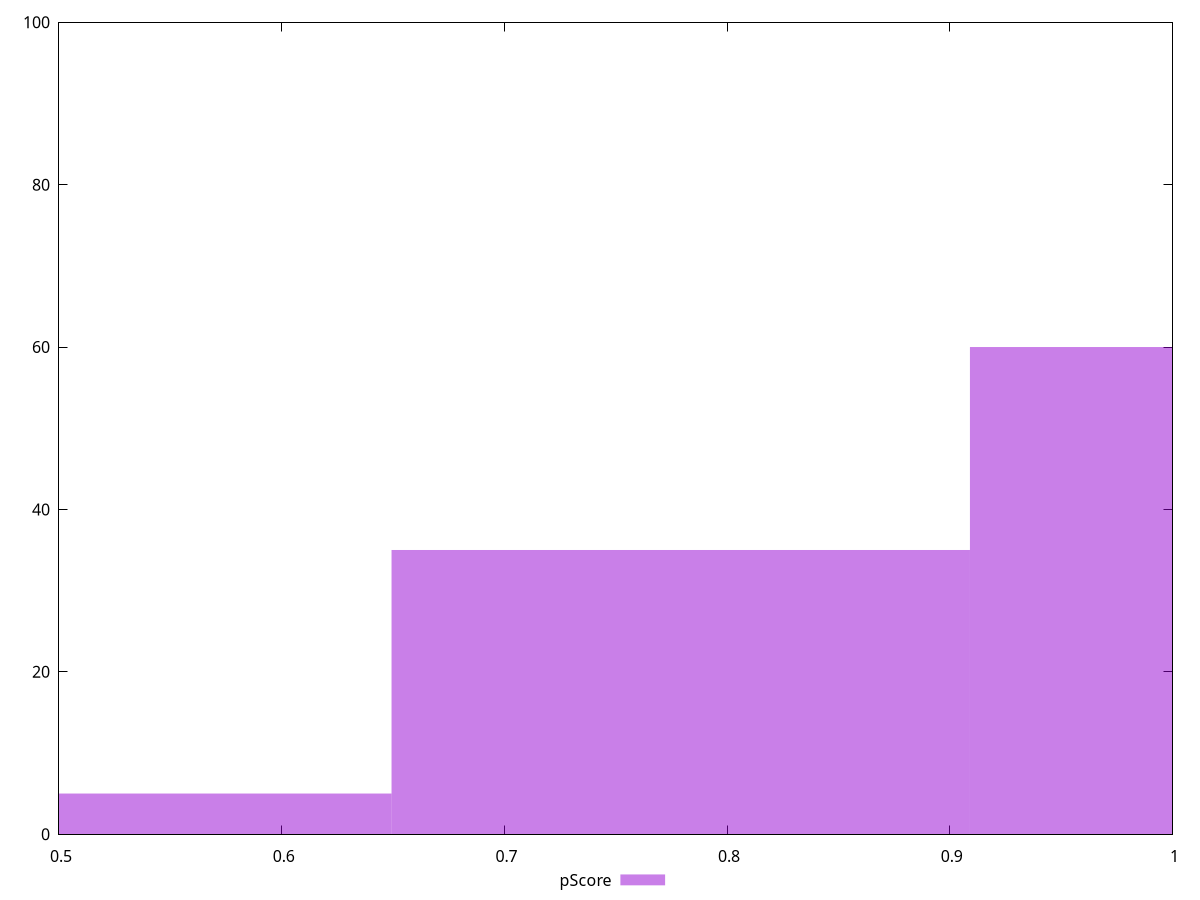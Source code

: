 reset

$pScore <<EOF
0.7791813847608476 35
1.0389085130144635 60
0.5194542565072318 5
EOF

set key outside below
set boxwidth 0.2597271282536159
set xrange [0.5:1]
set yrange [0:100]
set trange [0:100]
set style fill transparent solid 0.5 noborder
set terminal svg size 640, 490 enhanced background rgb 'white'
set output "report_00013_2021-02-09T12-04-24.940Z/unused-css-rules/samples/pages+cached/pScore/histogram.svg"

plot $pScore title "pScore" with boxes

reset
